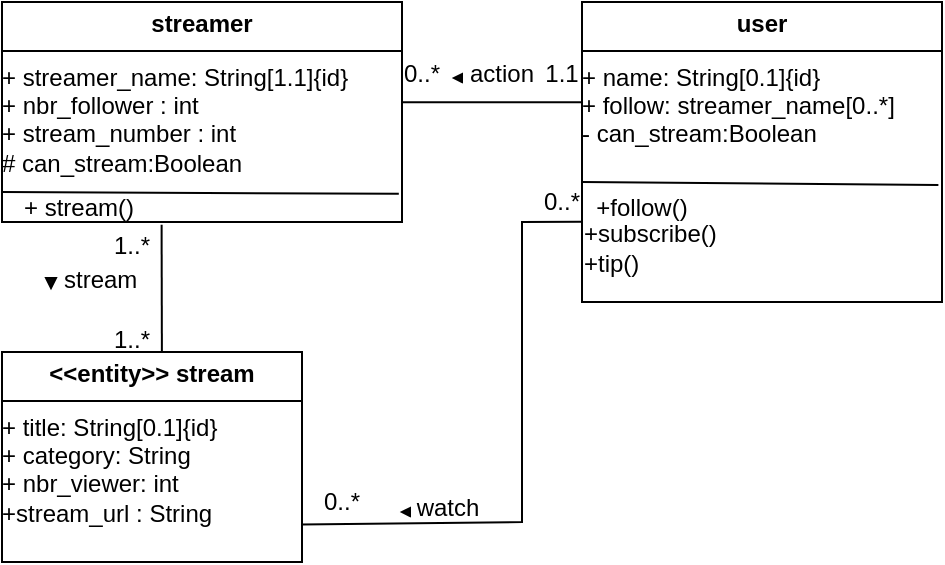 <mxfile version="26.0.5">
  <diagram name="Page-1" id="72PGZ6ex92y7Sb8GpRT1">
    <mxGraphModel dx="890" dy="486" grid="1" gridSize="10" guides="1" tooltips="1" connect="1" arrows="1" fold="1" page="1" pageScale="1" pageWidth="827" pageHeight="1169" math="0" shadow="0">
      <root>
        <mxCell id="0" />
        <mxCell id="1" parent="0" />
        <mxCell id="iqtrlMXNQQJEfBGOO0jX-21" value="&lt;p style=&quot;margin:0px;margin-top:4px;text-align:center;&quot;&gt;&lt;b&gt;streamer&lt;/b&gt;&lt;/p&gt;&lt;hr size=&quot;1&quot; style=&quot;border-style:solid;&quot;&gt;&lt;div style=&quot;height:2px;&quot;&gt;+ streamer_name: String[1.1]{id}&lt;br&gt;&lt;/div&gt;&lt;div style=&quot;height:2px;&quot;&gt;&lt;br&gt;&lt;/div&gt;&lt;div style=&quot;height:2px;&quot;&gt;&lt;br&gt;&lt;/div&gt;&lt;div style=&quot;height:2px;&quot;&gt;&lt;br&gt;&lt;/div&gt;&lt;div style=&quot;height:2px;&quot;&gt;&lt;br&gt;&lt;/div&gt;&lt;div style=&quot;height:2px;&quot;&gt;&lt;br&gt;&lt;/div&gt;&lt;div style=&quot;height:2px;&quot;&gt;&lt;br&gt;&lt;/div&gt;&lt;div style=&quot;height:2px;&quot;&gt;+ nbr_follower : int&lt;br&gt;&lt;/div&gt;&lt;div style=&quot;height:2px;&quot;&gt;&lt;br&gt;&lt;/div&gt;&lt;div style=&quot;height:2px;&quot;&gt;&lt;br&gt;&lt;/div&gt;&lt;div style=&quot;height:2px;&quot;&gt;&lt;br&gt;&lt;/div&gt;&lt;div style=&quot;height:2px;&quot;&gt;&lt;br&gt;&lt;/div&gt;&lt;div style=&quot;height:2px;&quot;&gt;&lt;br&gt;&lt;/div&gt;&lt;div style=&quot;height:2px;&quot;&gt;&lt;br&gt;&lt;/div&gt;&lt;div style=&quot;height:2px;&quot;&gt;+ stream_number : int&lt;br&gt;# can_stream:Boolean&lt;/div&gt;" style="verticalAlign=top;align=left;overflow=fill;html=1;whiteSpace=wrap;" vertex="1" parent="1">
          <mxGeometry x="120" y="180" width="200" height="110" as="geometry" />
        </mxCell>
        <mxCell id="iqtrlMXNQQJEfBGOO0jX-22" value="&lt;p style=&quot;margin:0px;margin-top:4px;text-align:center;&quot;&gt;&lt;b&gt;&amp;lt;&amp;lt;entity&amp;gt;&amp;gt; stream&lt;/b&gt;&lt;/p&gt;&lt;hr size=&quot;1&quot; style=&quot;border-style:solid;&quot;&gt;&lt;div style=&quot;height:2px;&quot;&gt;+ title: String[0.1]{id}&lt;br&gt;&lt;/div&gt;&lt;div style=&quot;height:2px;&quot;&gt;&lt;br&gt;&lt;/div&gt;&lt;div style=&quot;height:2px;&quot;&gt;&lt;br&gt;&lt;/div&gt;&lt;div style=&quot;height:2px;&quot;&gt;&lt;br&gt;&lt;/div&gt;&lt;div style=&quot;height:2px;&quot;&gt;&lt;br&gt;&lt;/div&gt;&lt;div style=&quot;height:2px;&quot;&gt;&lt;br&gt;&lt;/div&gt;&lt;div style=&quot;height:2px;&quot;&gt;&lt;br&gt;&lt;/div&gt;&lt;div style=&quot;height:2px;&quot;&gt;+ category: String&lt;br&gt;&lt;/div&gt;&lt;div style=&quot;height:2px;&quot;&gt;&lt;br&gt;&lt;/div&gt;&lt;div style=&quot;height:2px;&quot;&gt;&lt;br&gt;&lt;/div&gt;&lt;div style=&quot;height:2px;&quot;&gt;&lt;br&gt;&lt;/div&gt;&lt;div style=&quot;height:2px;&quot;&gt;&lt;br&gt;&lt;/div&gt;&lt;div style=&quot;height:2px;&quot;&gt;&lt;br&gt;&lt;/div&gt;&lt;div style=&quot;height:2px;&quot;&gt;&lt;br&gt;&lt;/div&gt;&lt;div style=&quot;height:2px;&quot;&gt;+ nbr_viewer: int&lt;br&gt;+stream_url : String&lt;br&gt;&lt;/div&gt;" style="verticalAlign=top;align=left;overflow=fill;html=1;whiteSpace=wrap;" vertex="1" parent="1">
          <mxGeometry x="120" y="355" width="150" height="105" as="geometry" />
        </mxCell>
        <mxCell id="iqtrlMXNQQJEfBGOO0jX-40" value="" style="endArrow=none;html=1;rounded=0;entryX=0.399;entryY=1.012;entryDx=0;entryDy=0;entryPerimeter=0;exitX=0.533;exitY=0.005;exitDx=0;exitDy=0;exitPerimeter=0;" edge="1" parent="1" source="iqtrlMXNQQJEfBGOO0jX-22" target="iqtrlMXNQQJEfBGOO0jX-21">
          <mxGeometry width="50" height="50" relative="1" as="geometry">
            <mxPoint x="160" y="360" as="sourcePoint" />
            <mxPoint x="210" y="310" as="targetPoint" />
          </mxGeometry>
        </mxCell>
        <mxCell id="iqtrlMXNQQJEfBGOO0jX-41" value="1..*" style="text;strokeColor=none;fillColor=none;align=left;verticalAlign=top;spacingLeft=4;spacingRight=4;overflow=hidden;rotatable=0;points=[[0,0.5],[1,0.5]];portConstraint=eastwest;whiteSpace=wrap;html=1;" vertex="1" parent="1">
          <mxGeometry x="170" y="287.5" width="30" height="20" as="geometry" />
        </mxCell>
        <mxCell id="iqtrlMXNQQJEfBGOO0jX-42" value="1..*" style="text;strokeColor=none;fillColor=none;align=left;verticalAlign=top;spacingLeft=4;spacingRight=4;overflow=hidden;rotatable=0;points=[[0,0.5],[1,0.5]];portConstraint=eastwest;whiteSpace=wrap;html=1;" vertex="1" parent="1">
          <mxGeometry x="170" y="335" width="30" height="20" as="geometry" />
        </mxCell>
        <mxCell id="iqtrlMXNQQJEfBGOO0jX-43" value="stream" style="text;strokeColor=none;fillColor=none;align=left;verticalAlign=top;spacingLeft=4;spacingRight=4;overflow=hidden;rotatable=0;points=[[0,0.5],[1,0.5]];portConstraint=eastwest;whiteSpace=wrap;html=1;" vertex="1" parent="1">
          <mxGeometry x="145" y="305" width="50" height="20" as="geometry" />
        </mxCell>
        <mxCell id="iqtrlMXNQQJEfBGOO0jX-44" value="" style="triangle;whiteSpace=wrap;html=1;rotation=90;fillColor=#050505;" vertex="1" parent="1">
          <mxGeometry x="142" y="318" width="5" height="5" as="geometry" />
        </mxCell>
        <mxCell id="iqtrlMXNQQJEfBGOO0jX-46" value="&lt;p style=&quot;margin:0px;margin-top:4px;text-align:center;&quot;&gt;&lt;b&gt;user&lt;/b&gt;&lt;/p&gt;&lt;hr size=&quot;1&quot; style=&quot;border-style:solid;&quot;&gt;&lt;div style=&quot;height:2px;&quot;&gt;+ name: String[0.1]{id}&lt;br&gt;&lt;/div&gt;&lt;div style=&quot;height:2px;&quot;&gt;&lt;br&gt;&lt;/div&gt;&lt;div style=&quot;height:2px;&quot;&gt;&lt;br&gt;&lt;/div&gt;&lt;div style=&quot;height:2px;&quot;&gt;&lt;br&gt;&lt;/div&gt;&lt;div style=&quot;height:2px;&quot;&gt;&lt;br&gt;&lt;/div&gt;&lt;div style=&quot;height:2px;&quot;&gt;&lt;br&gt;&lt;/div&gt;&lt;div style=&quot;height:2px;&quot;&gt;&lt;br&gt;&lt;/div&gt;&lt;div style=&quot;height:2px;&quot;&gt;+ follow: streamer_name[0..*]&lt;br&gt;&lt;/div&gt;&lt;div style=&quot;height:2px;&quot;&gt;&lt;br&gt;&lt;/div&gt;&lt;div style=&quot;height:2px;&quot;&gt;&lt;br&gt;&lt;/div&gt;&lt;div style=&quot;height:2px;&quot;&gt;&lt;br&gt;&lt;/div&gt;&lt;div style=&quot;height:2px;&quot;&gt;&lt;br&gt;&lt;/div&gt;&lt;div style=&quot;height:2px;&quot;&gt;&lt;br&gt;&lt;/div&gt;&lt;div style=&quot;height:2px;&quot;&gt;&lt;br&gt;&lt;/div&gt;&lt;div style=&quot;height:2px;&quot;&gt;- can_stream:Boolean&lt;br&gt;&lt;/div&gt;" style="verticalAlign=top;align=left;overflow=fill;html=1;whiteSpace=wrap;" vertex="1" parent="1">
          <mxGeometry x="410" y="180" width="180" height="150" as="geometry" />
        </mxCell>
        <mxCell id="iqtrlMXNQQJEfBGOO0jX-47" value="" style="endArrow=none;html=1;rounded=0;" edge="1" parent="1">
          <mxGeometry width="50" height="50" relative="1" as="geometry">
            <mxPoint x="320" y="230.17" as="sourcePoint" />
            <mxPoint x="410" y="230.17" as="targetPoint" />
            <Array as="points">
              <mxPoint x="360" y="230.17" />
            </Array>
          </mxGeometry>
        </mxCell>
        <mxCell id="iqtrlMXNQQJEfBGOO0jX-48" value="" style="endArrow=none;html=1;rounded=0;entryX=-0.001;entryY=0.271;entryDx=0;entryDy=0;exitX=0.997;exitY=0.821;exitDx=0;exitDy=0;exitPerimeter=0;entryPerimeter=0;" edge="1" parent="1" source="iqtrlMXNQQJEfBGOO0jX-22" target="iqtrlMXNQQJEfBGOO0jX-67">
          <mxGeometry width="50" height="50" relative="1" as="geometry">
            <mxPoint x="280" y="440" as="sourcePoint" />
            <mxPoint x="407" y="270" as="targetPoint" />
            <Array as="points">
              <mxPoint x="380" y="440" />
              <mxPoint x="380" y="290" />
            </Array>
          </mxGeometry>
        </mxCell>
        <mxCell id="iqtrlMXNQQJEfBGOO0jX-50" value="action" style="text;html=1;align=center;verticalAlign=middle;whiteSpace=wrap;rounded=0;" vertex="1" parent="1">
          <mxGeometry x="340" y="205.75" width="60" height="19.5" as="geometry" />
        </mxCell>
        <mxCell id="iqtrlMXNQQJEfBGOO0jX-51" value="0..*" style="text;html=1;align=center;verticalAlign=middle;whiteSpace=wrap;rounded=0;" vertex="1" parent="1">
          <mxGeometry x="310" y="200.5" width="40" height="30" as="geometry" />
        </mxCell>
        <mxCell id="iqtrlMXNQQJEfBGOO0jX-52" value="0..*" style="text;html=1;align=center;verticalAlign=middle;whiteSpace=wrap;rounded=0;" vertex="1" parent="1">
          <mxGeometry x="270" y="420" width="40" height="20" as="geometry" />
        </mxCell>
        <mxCell id="iqtrlMXNQQJEfBGOO0jX-57" value="" style="triangle;whiteSpace=wrap;html=1;rotation=-180;fillColor=#050505;" vertex="1" parent="1">
          <mxGeometry x="346" y="216" width="4" height="4" as="geometry" />
        </mxCell>
        <mxCell id="iqtrlMXNQQJEfBGOO0jX-60" value="" style="triangle;whiteSpace=wrap;html=1;rotation=-180;fillColor=#050505;" vertex="1" parent="1">
          <mxGeometry x="320" y="433" width="4" height="4" as="geometry" />
        </mxCell>
        <mxCell id="iqtrlMXNQQJEfBGOO0jX-61" value="watch" style="text;html=1;align=center;verticalAlign=middle;whiteSpace=wrap;rounded=0;" vertex="1" parent="1">
          <mxGeometry x="313" y="423" width="60" height="20" as="geometry" />
        </mxCell>
        <mxCell id="iqtrlMXNQQJEfBGOO0jX-65" value="" style="endArrow=none;html=1;rounded=0;entryX=0.99;entryY=0.61;entryDx=0;entryDy=0;entryPerimeter=0;exitX=0.75;exitY=1;exitDx=0;exitDy=0;" edge="1" parent="1" target="iqtrlMXNQQJEfBGOO0jX-46">
          <mxGeometry width="50" height="50" relative="1" as="geometry">
            <mxPoint x="410" y="270" as="sourcePoint" />
            <mxPoint x="410" y="270" as="targetPoint" />
          </mxGeometry>
        </mxCell>
        <mxCell id="iqtrlMXNQQJEfBGOO0jX-66" value="&lt;div&gt;&lt;br&gt;&lt;/div&gt;&lt;div&gt;+follow()&lt;/div&gt;" style="text;html=1;align=center;verticalAlign=middle;whiteSpace=wrap;rounded=0;" vertex="1" parent="1">
          <mxGeometry x="410" y="260" width="60" height="30" as="geometry" />
        </mxCell>
        <mxCell id="iqtrlMXNQQJEfBGOO0jX-67" value="&lt;div&gt;+subscribe()&lt;/div&gt;&lt;div&gt;+tip()&lt;br&gt;&lt;/div&gt;" style="text;html=1;align=left;verticalAlign=middle;rounded=0;strokeWidth=0;whiteSpace=wrap;spacing=1;" vertex="1" parent="1">
          <mxGeometry x="410" y="275" width="80" height="55" as="geometry" />
        </mxCell>
        <mxCell id="iqtrlMXNQQJEfBGOO0jX-70" value="" style="endArrow=none;html=1;rounded=0;entryX=0.992;entryY=0.872;entryDx=0;entryDy=0;entryPerimeter=0;exitX=0.75;exitY=1;exitDx=0;exitDy=0;" edge="1" parent="1" target="iqtrlMXNQQJEfBGOO0jX-21">
          <mxGeometry width="50" height="50" relative="1" as="geometry">
            <mxPoint x="120" y="275" as="sourcePoint" />
            <mxPoint x="298" y="277" as="targetPoint" />
          </mxGeometry>
        </mxCell>
        <mxCell id="iqtrlMXNQQJEfBGOO0jX-71" value="+ stream()" style="text;html=1;align=left;verticalAlign=middle;rounded=0;strokeWidth=0;whiteSpace=wrap;spacing=1;" vertex="1" parent="1">
          <mxGeometry x="130" y="260" width="80" height="45" as="geometry" />
        </mxCell>
        <mxCell id="iqtrlMXNQQJEfBGOO0jX-74" value="1.1" style="text;html=1;align=center;verticalAlign=middle;whiteSpace=wrap;rounded=0;" vertex="1" parent="1">
          <mxGeometry x="380" y="200.5" width="40" height="30" as="geometry" />
        </mxCell>
        <mxCell id="iqtrlMXNQQJEfBGOO0jX-82" value="0..*" style="text;html=1;align=center;verticalAlign=middle;whiteSpace=wrap;rounded=0;" vertex="1" parent="1">
          <mxGeometry x="380" y="270" width="40" height="20" as="geometry" />
        </mxCell>
      </root>
    </mxGraphModel>
  </diagram>
</mxfile>
